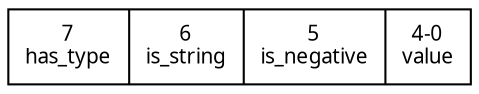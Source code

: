 
// Layout of the first byte of constants

digraph constants {
  node [ fontsize=10, fontname=vera ];
  firstbyte [ shape=record, label="7\nhas_type|6\nis_string|5\nis_negative|4-0\nvalue" ];
}

